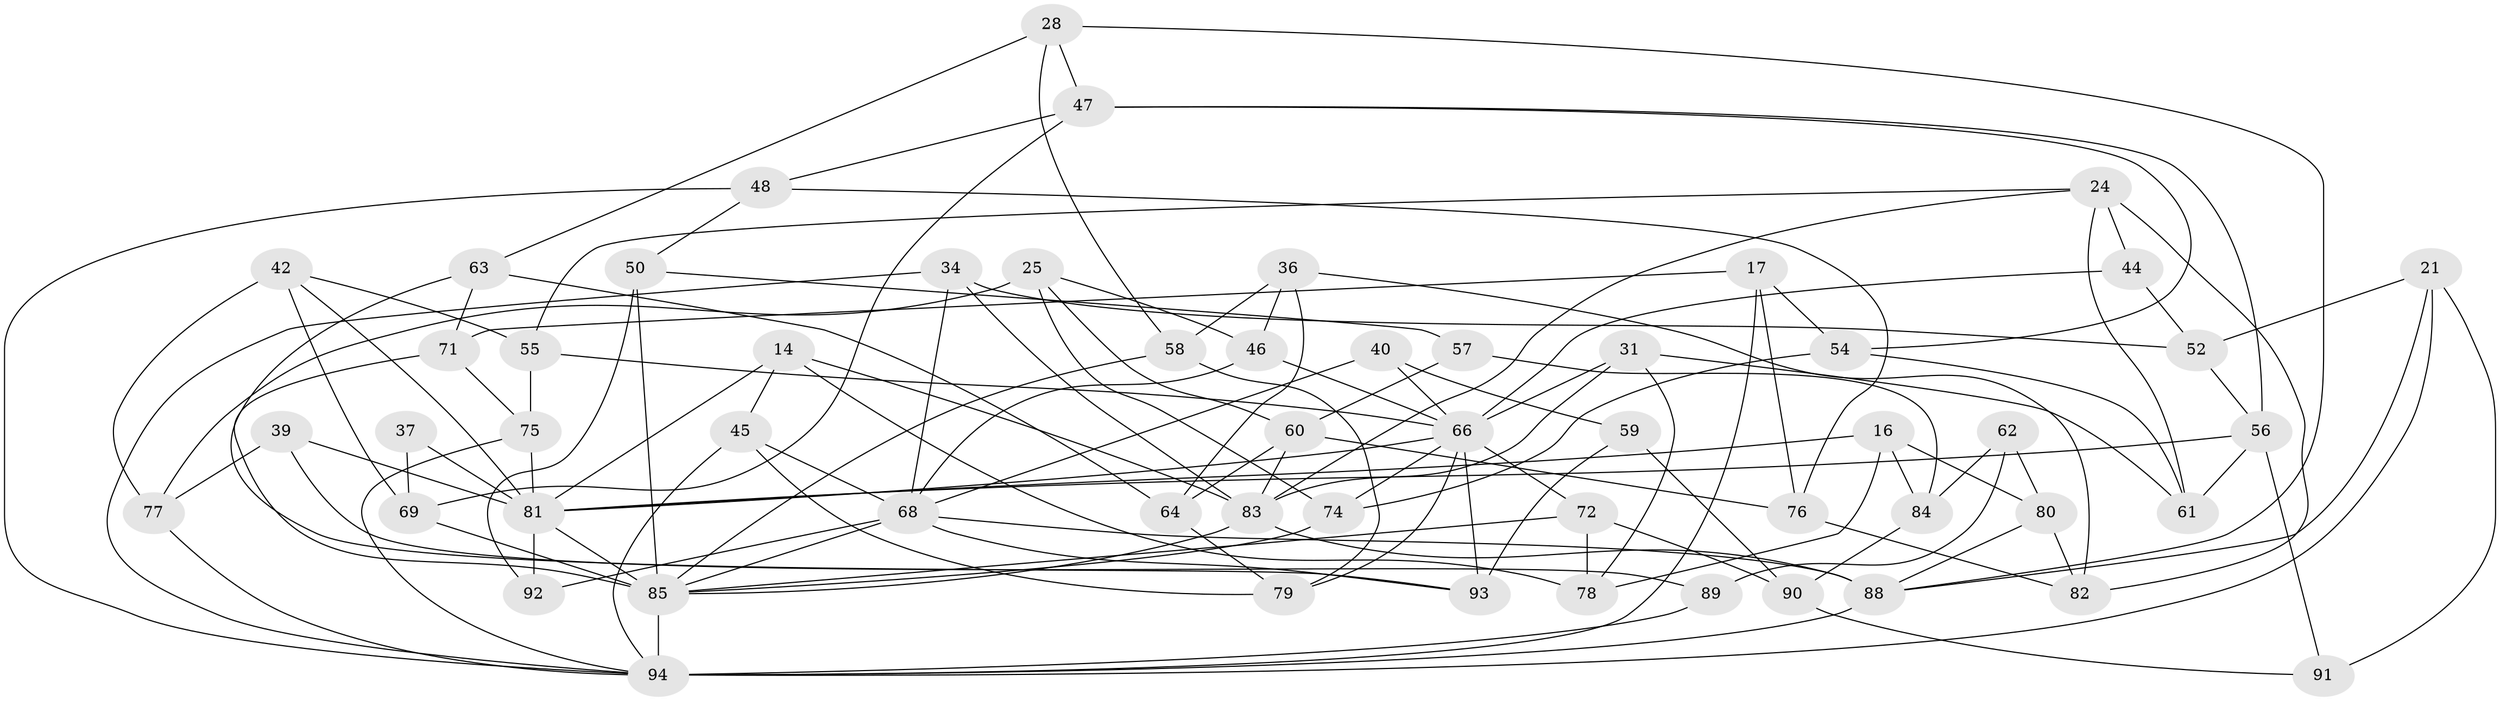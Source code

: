 // original degree distribution, {4: 1.0}
// Generated by graph-tools (version 1.1) at 2025/03/03/04/25 22:03:19]
// undirected, 56 vertices, 125 edges
graph export_dot {
graph [start="1"]
  node [color=gray90,style=filled];
  14;
  16;
  17;
  21;
  24 [super="+18"];
  25;
  28;
  31;
  34;
  36;
  37;
  39;
  40 [super="+9"];
  42;
  44;
  45;
  46;
  47 [super="+20"];
  48 [super="+11"];
  50 [super="+22"];
  52;
  54;
  55;
  56 [super="+30"];
  57;
  58;
  59;
  60 [super="+41"];
  61;
  62;
  63;
  64;
  66 [super="+2+7+49"];
  68 [super="+33"];
  69;
  71;
  72;
  74;
  75;
  76;
  77;
  78;
  79;
  80;
  81 [super="+27+32"];
  82;
  83 [super="+8+15+65"];
  84;
  85 [super="+53+73"];
  88 [super="+86"];
  89 [super="+29"];
  90;
  91;
  92;
  93;
  94 [super="+70+87+67"];
  14 -- 45;
  14 -- 78;
  14 -- 83;
  14 -- 81;
  16 -- 78;
  16 -- 84;
  16 -- 80;
  16 -- 81;
  17 -- 76;
  17 -- 71;
  17 -- 54;
  17 -- 94;
  21 -- 91;
  21 -- 88;
  21 -- 52;
  21 -- 94;
  24 -- 44 [weight=2];
  24 -- 61;
  24 -- 55;
  24 -- 82;
  24 -- 83;
  25 -- 77;
  25 -- 46;
  25 -- 74;
  25 -- 60;
  28 -- 58;
  28 -- 63;
  28 -- 47;
  28 -- 88;
  31 -- 61;
  31 -- 66;
  31 -- 78;
  31 -- 83;
  34 -- 52;
  34 -- 83;
  34 -- 68;
  34 -- 94;
  36 -- 82;
  36 -- 58;
  36 -- 46;
  36 -- 64;
  37 -- 81 [weight=3];
  37 -- 69;
  39 -- 81 [weight=2];
  39 -- 77;
  39 -- 89;
  40 -- 59 [weight=2];
  40 -- 68;
  40 -- 66 [weight=3];
  42 -- 69;
  42 -- 77;
  42 -- 55;
  42 -- 81;
  44 -- 52;
  44 -- 66;
  45 -- 79;
  45 -- 68;
  45 -- 94;
  46 -- 66;
  46 -- 68;
  47 -- 54;
  47 -- 48 [weight=2];
  47 -- 56;
  47 -- 69;
  48 -- 50;
  48 -- 76;
  48 -- 94 [weight=2];
  50 -- 57;
  50 -- 92;
  50 -- 85 [weight=3];
  52 -- 56;
  54 -- 61;
  54 -- 74;
  55 -- 75;
  55 -- 66;
  56 -- 91 [weight=2];
  56 -- 61;
  56 -- 81;
  57 -- 60 [weight=2];
  57 -- 84;
  58 -- 79;
  58 -- 85;
  59 -- 93;
  59 -- 90;
  60 -- 76;
  60 -- 64;
  60 -- 83;
  62 -- 89 [weight=2];
  62 -- 80;
  62 -- 84;
  63 -- 71;
  63 -- 64;
  63 -- 93;
  64 -- 79;
  66 -- 72;
  66 -- 93;
  66 -- 79;
  66 -- 74;
  66 -- 81;
  68 -- 85;
  68 -- 88;
  68 -- 92;
  68 -- 93;
  69 -- 85;
  71 -- 75;
  71 -- 85;
  72 -- 78;
  72 -- 90;
  72 -- 85;
  74 -- 85;
  75 -- 81;
  75 -- 94;
  76 -- 82;
  77 -- 94;
  80 -- 82;
  80 -- 88;
  81 -- 92 [weight=2];
  81 -- 85 [weight=3];
  83 -- 85 [weight=2];
  83 -- 88 [weight=3];
  84 -- 90;
  85 -- 94 [weight=4];
  88 -- 94;
  89 -- 94 [weight=3];
  90 -- 91;
}

